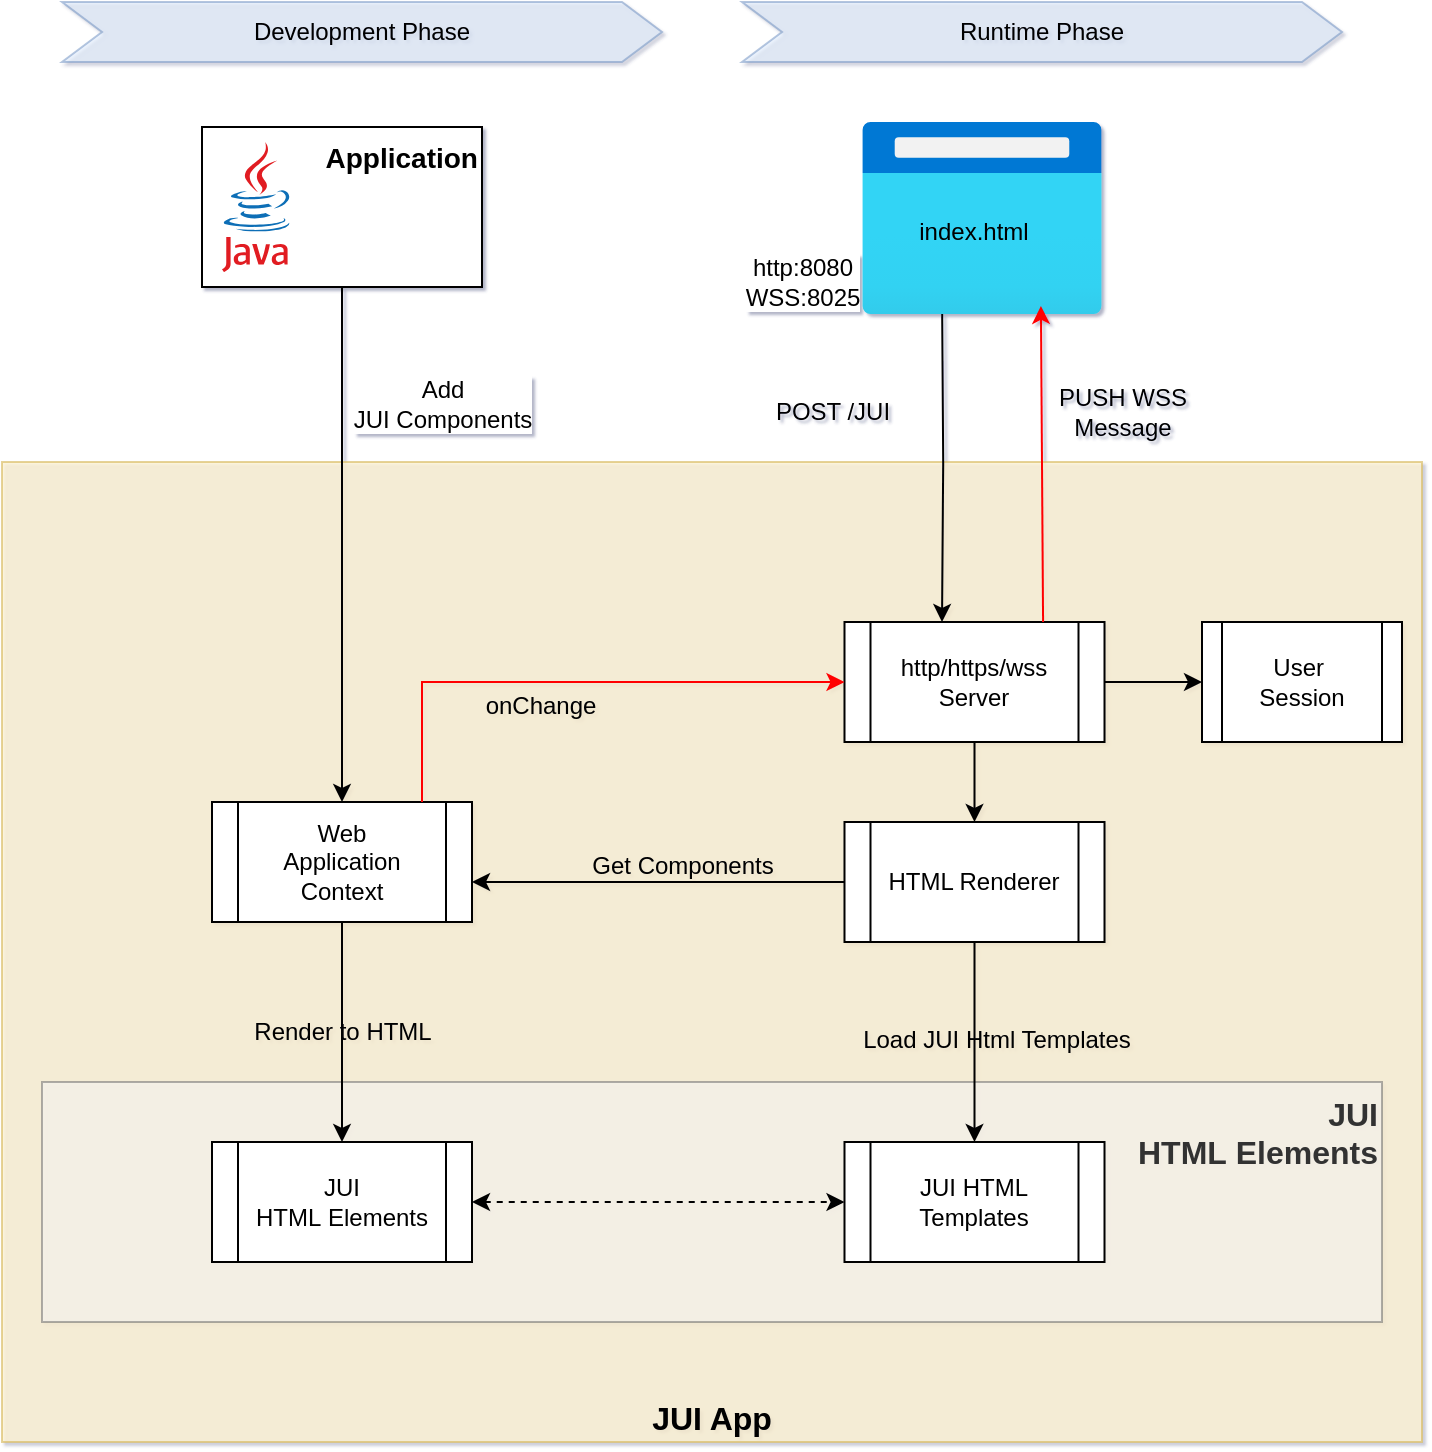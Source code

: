 <mxfile pages="3">
    <diagram name="Logical Architecture" id="ELFvGAvIf7rwPKXUoMDG">
        <mxGraphModel dx="859" dy="763" grid="1" gridSize="10" guides="1" tooltips="1" connect="1" arrows="1" fold="1" page="1" pageScale="1" pageWidth="850" pageHeight="1100" math="0" shadow="1" adaptiveColors="none">
            <root>
                <mxCell id="Ve5j5h8NUvqFBFAg0uaP-0"/>
                <mxCell id="Ve5j5h8NUvqFBFAg0uaP-1" parent="Ve5j5h8NUvqFBFAg0uaP-0"/>
                <mxCell id="Ve5j5h8NUvqFBFAg0uaP-2" value="JUI App" style="rounded=0;whiteSpace=wrap;html=1;fontSize=16;opacity=60;fillColor=#fff2cc;strokeColor=#d6b656;verticalAlign=bottom;fontStyle=1;" parent="Ve5j5h8NUvqFBFAg0uaP-1" vertex="1">
                    <mxGeometry x="10" y="280" width="710" height="490" as="geometry"/>
                </mxCell>
                <mxCell id="Ve5j5h8NUvqFBFAg0uaP-3" value="JUI &lt;br&gt;HTML&amp;nbsp;&lt;span style=&quot;background-color: transparent;&quot;&gt;Elements&lt;/span&gt;" style="rounded=0;whiteSpace=wrap;html=1;fontSize=16;fillColor=#f5f5f5;fontColor=#333333;strokeColor=#666666;opacity=50;align=right;verticalAlign=top;fontStyle=1;" parent="Ve5j5h8NUvqFBFAg0uaP-1" vertex="1">
                    <mxGeometry x="30" y="590" width="670" height="120" as="geometry"/>
                </mxCell>
                <mxCell id="Ve5j5h8NUvqFBFAg0uaP-4" value="Add &lt;br&gt;JUI Components" style="edgeStyle=orthogonalEdgeStyle;rounded=0;orthogonalLoop=1;jettySize=auto;html=1;entryX=0.5;entryY=0;entryDx=0;entryDy=0;fontSize=12;" parent="Ve5j5h8NUvqFBFAg0uaP-1" source="Ve5j5h8NUvqFBFAg0uaP-5" target="Ve5j5h8NUvqFBFAg0uaP-12" edge="1">
                    <mxGeometry x="-0.553" y="50" relative="1" as="geometry">
                        <mxPoint y="1" as="offset"/>
                    </mxGeometry>
                </mxCell>
                <mxCell id="Ve5j5h8NUvqFBFAg0uaP-5" value="Application" style="rounded=0;whiteSpace=wrap;html=1;align=right;verticalAlign=top;fontSize=14;fontStyle=1;" parent="Ve5j5h8NUvqFBFAg0uaP-1" vertex="1">
                    <mxGeometry x="110" y="112.5" width="140" height="80" as="geometry"/>
                </mxCell>
                <mxCell id="Ve5j5h8NUvqFBFAg0uaP-6" value="" style="dashed=0;outlineConnect=0;html=1;align=center;labelPosition=center;verticalLabelPosition=bottom;verticalAlign=top;shape=mxgraph.weblogos.java;rounded=0;" parent="Ve5j5h8NUvqFBFAg0uaP-1" vertex="1">
                    <mxGeometry x="120" y="120" width="34.4" height="65" as="geometry"/>
                </mxCell>
                <mxCell id="Ve5j5h8NUvqFBFAg0uaP-7" value="http:8080&lt;br&gt;WSS:8025" style="edgeStyle=orthogonalEdgeStyle;rounded=0;orthogonalLoop=1;jettySize=auto;html=1;entryX=0.5;entryY=0;entryDx=0;entryDy=0;fontSize=12;" parent="Ve5j5h8NUvqFBFAg0uaP-1" edge="1">
                    <mxGeometry x="-1" y="-71" relative="1" as="geometry">
                        <mxPoint x="1" y="-10" as="offset"/>
                        <mxPoint x="480.05" y="200" as="sourcePoint"/>
                        <mxPoint x="480" y="360" as="targetPoint"/>
                    </mxGeometry>
                </mxCell>
                <mxCell id="Ve5j5h8NUvqFBFAg0uaP-8" value="" style="aspect=fixed;html=1;points=[];align=center;image;fontSize=12;image=img/lib/azure2/general/Browser.svg;rounded=0;" parent="Ve5j5h8NUvqFBFAg0uaP-1" vertex="1">
                    <mxGeometry x="440" y="110" width="120" height="96" as="geometry"/>
                </mxCell>
                <mxCell id="Ve5j5h8NUvqFBFAg0uaP-9" value="&lt;span style=&quot;font-size: 12px;&quot;&gt;Get Components&lt;/span&gt;" style="edgeStyle=orthogonalEdgeStyle;rounded=0;orthogonalLoop=1;jettySize=auto;html=1;fontSize=16;labelBackgroundColor=none;exitX=0;exitY=0.5;exitDx=0;exitDy=0;" parent="Ve5j5h8NUvqFBFAg0uaP-1" source="2" target="Ve5j5h8NUvqFBFAg0uaP-12" edge="1">
                    <mxGeometry x="-0.128" y="-10" relative="1" as="geometry">
                        <mxPoint as="offset"/>
                        <Array as="points">
                            <mxPoint x="310" y="490"/>
                            <mxPoint x="310" y="490"/>
                        </Array>
                    </mxGeometry>
                </mxCell>
                <mxCell id="1" style="edgeStyle=none;html=1;rounded=0;" edge="1" parent="Ve5j5h8NUvqFBFAg0uaP-1" source="Ve5j5h8NUvqFBFAg0uaP-10" target="0">
                    <mxGeometry relative="1" as="geometry"/>
                </mxCell>
                <mxCell id="3" style="edgeStyle=none;html=1;entryX=0.5;entryY=0;entryDx=0;entryDy=0;rounded=0;" edge="1" parent="Ve5j5h8NUvqFBFAg0uaP-1" source="Ve5j5h8NUvqFBFAg0uaP-10" target="2">
                    <mxGeometry relative="1" as="geometry"/>
                </mxCell>
                <mxCell id="Ve5j5h8NUvqFBFAg0uaP-10" value="&lt;span style=&quot;font-size: 12px;&quot;&gt;http/https/wss&lt;/span&gt;&lt;div&gt;&lt;span style=&quot;font-size: 12px;&quot;&gt;Server&lt;/span&gt;&lt;/div&gt;" style="shape=process;whiteSpace=wrap;html=1;backgroundOutline=1;fontSize=8;rounded=0;" parent="Ve5j5h8NUvqFBFAg0uaP-1" vertex="1">
                    <mxGeometry x="431.25" y="360" width="130" height="60" as="geometry"/>
                </mxCell>
                <mxCell id="Ve5j5h8NUvqFBFAg0uaP-11" value="Render to HTML" style="edgeStyle=orthogonalEdgeStyle;rounded=0;orthogonalLoop=1;jettySize=auto;html=1;fontSize=12;labelBackgroundColor=none;" parent="Ve5j5h8NUvqFBFAg0uaP-1" source="Ve5j5h8NUvqFBFAg0uaP-12" target="Ve5j5h8NUvqFBFAg0uaP-18" edge="1">
                    <mxGeometry relative="1" as="geometry"/>
                </mxCell>
                <mxCell id="Ve5j5h8NUvqFBFAg0uaP-12" value="&lt;span style=&quot;font-size: 12px;&quot;&gt;Web&lt;br&gt;Application Context&lt;/span&gt;" style="shape=process;whiteSpace=wrap;html=1;backgroundOutline=1;fontSize=8;rounded=0;" parent="Ve5j5h8NUvqFBFAg0uaP-1" vertex="1">
                    <mxGeometry x="115" y="450" width="130" height="60" as="geometry"/>
                </mxCell>
                <mxCell id="Ve5j5h8NUvqFBFAg0uaP-13" value="Development Phase" style="shape=step;perimeter=stepPerimeter;whiteSpace=wrap;html=1;fixedSize=1;fontSize=12;opacity=50;fillColor=#dae8fc;strokeColor=#6c8ebf;rounded=0;" parent="Ve5j5h8NUvqFBFAg0uaP-1" vertex="1">
                    <mxGeometry x="40" y="50" width="300" height="30" as="geometry"/>
                </mxCell>
                <mxCell id="Ve5j5h8NUvqFBFAg0uaP-14" value="Runtime Phase" style="shape=step;perimeter=stepPerimeter;whiteSpace=wrap;html=1;fixedSize=1;fontSize=12;opacity=50;fillColor=#dae8fc;strokeColor=#6c8ebf;rounded=0;" parent="Ve5j5h8NUvqFBFAg0uaP-1" vertex="1">
                    <mxGeometry x="380" y="50" width="300" height="30" as="geometry"/>
                </mxCell>
                <mxCell id="Ve5j5h8NUvqFBFAg0uaP-15" value="&lt;span style=&quot;font-size: 12px;&quot;&gt;JUI HTML Templates&lt;/span&gt;" style="shape=process;whiteSpace=wrap;html=1;backgroundOutline=1;fontSize=8;rounded=0;" parent="Ve5j5h8NUvqFBFAg0uaP-1" vertex="1">
                    <mxGeometry x="431.25" y="620" width="130" height="60" as="geometry"/>
                </mxCell>
                <mxCell id="Ve5j5h8NUvqFBFAg0uaP-16" style="edgeStyle=orthogonalEdgeStyle;rounded=0;orthogonalLoop=1;jettySize=auto;html=1;fontSize=16;exitX=0.5;exitY=1;exitDx=0;exitDy=0;" parent="Ve5j5h8NUvqFBFAg0uaP-1" source="2" target="Ve5j5h8NUvqFBFAg0uaP-15" edge="1">
                    <mxGeometry relative="1" as="geometry"/>
                </mxCell>
                <mxCell id="Ve5j5h8NUvqFBFAg0uaP-17" value="Load JUI Html Templates" style="edgeLabel;html=1;align=center;verticalAlign=middle;resizable=0;points=[];fontSize=12;labelBackgroundColor=none;rounded=0;" parent="Ve5j5h8NUvqFBFAg0uaP-16" vertex="1" connectable="0">
                    <mxGeometry x="-0.189" y="-2" relative="1" as="geometry">
                        <mxPoint x="12" y="8" as="offset"/>
                    </mxGeometry>
                </mxCell>
                <mxCell id="4" style="edgeStyle=none;html=1;dashed=1;startArrow=classic;startFill=1;rounded=0;" edge="1" parent="Ve5j5h8NUvqFBFAg0uaP-1" source="Ve5j5h8NUvqFBFAg0uaP-18" target="Ve5j5h8NUvqFBFAg0uaP-15">
                    <mxGeometry relative="1" as="geometry"/>
                </mxCell>
                <mxCell id="Ve5j5h8NUvqFBFAg0uaP-18" value="&lt;span style=&quot;font-size: 12px;&quot;&gt;JUI HTML&lt;/span&gt;&lt;span style=&quot;font-size: 12px; background-color: transparent;&quot;&gt;&amp;nbsp;Elements&lt;/span&gt;" style="shape=process;whiteSpace=wrap;html=1;backgroundOutline=1;fontSize=8;rounded=0;" parent="Ve5j5h8NUvqFBFAg0uaP-1" vertex="1">
                    <mxGeometry x="115" y="620" width="130" height="60" as="geometry"/>
                </mxCell>
                <mxCell id="hgvLXVYqkprWL0aFUI9U-0" value="index.html" style="text;html=1;align=center;verticalAlign=middle;whiteSpace=wrap;rounded=0;" parent="Ve5j5h8NUvqFBFAg0uaP-1" vertex="1">
                    <mxGeometry x="466.25" y="150" width="60" height="30" as="geometry"/>
                </mxCell>
                <mxCell id="hgvLXVYqkprWL0aFUI9U-1" value="POST /JUI" style="text;html=1;align=center;verticalAlign=middle;whiteSpace=wrap;rounded=0;" parent="Ve5j5h8NUvqFBFAg0uaP-1" vertex="1">
                    <mxGeometry x="381" y="240" width="88.75" height="30" as="geometry"/>
                </mxCell>
                <mxCell id="hgvLXVYqkprWL0aFUI9U-2" style="edgeStyle=none;html=1;entryX=0.302;entryY=1;entryDx=0;entryDy=0;entryPerimeter=0;exitX=0.337;exitY=-0.033;exitDx=0;exitDy=0;exitPerimeter=0;strokeColor=light-dark(#ff0000, #ededed);rounded=0;" parent="Ve5j5h8NUvqFBFAg0uaP-1" edge="1">
                    <mxGeometry relative="1" as="geometry">
                        <mxPoint x="530.54" y="360" as="sourcePoint"/>
                        <mxPoint x="529.455" y="201.98" as="targetPoint"/>
                    </mxGeometry>
                </mxCell>
                <mxCell id="hgvLXVYqkprWL0aFUI9U-3" value="PUSH WSS&lt;div&gt;Message&lt;/div&gt;" style="text;html=1;align=center;verticalAlign=middle;whiteSpace=wrap;rounded=0;" parent="Ve5j5h8NUvqFBFAg0uaP-1" vertex="1">
                    <mxGeometry x="526.25" y="240" width="88.75" height="30" as="geometry"/>
                </mxCell>
                <mxCell id="hgvLXVYqkprWL0aFUI9U-4" value="&lt;font style=&quot;font-size: 12px;&quot;&gt;onChange&lt;/font&gt;" style="edgeStyle=orthogonalEdgeStyle;rounded=0;orthogonalLoop=1;jettySize=auto;html=1;fontSize=16;labelBackgroundColor=none;strokeColor=#FF0000;" parent="Ve5j5h8NUvqFBFAg0uaP-1" source="Ve5j5h8NUvqFBFAg0uaP-12" target="Ve5j5h8NUvqFBFAg0uaP-10" edge="1">
                    <mxGeometry x="-0.128" y="-10" relative="1" as="geometry">
                        <mxPoint as="offset"/>
                        <mxPoint x="441" y="390" as="sourcePoint"/>
                        <mxPoint x="255" y="390" as="targetPoint"/>
                        <Array as="points">
                            <mxPoint x="220" y="390"/>
                        </Array>
                    </mxGeometry>
                </mxCell>
                <mxCell id="0" value="&lt;font style=&quot;font-size: 12px;&quot;&gt;User&amp;nbsp;&lt;/font&gt;&lt;div&gt;&lt;font style=&quot;font-size: 12px;&quot;&gt;Session&lt;/font&gt;&lt;/div&gt;" style="shape=process;whiteSpace=wrap;html=1;backgroundOutline=1;fontSize=8;rounded=0;" vertex="1" parent="Ve5j5h8NUvqFBFAg0uaP-1">
                    <mxGeometry x="610" y="360" width="100" height="60" as="geometry"/>
                </mxCell>
                <mxCell id="2" value="&lt;span style=&quot;font-size: 12px;&quot;&gt;HTML Renderer&lt;/span&gt;" style="shape=process;whiteSpace=wrap;html=1;backgroundOutline=1;fontSize=8;rounded=0;" vertex="1" parent="Ve5j5h8NUvqFBFAg0uaP-1">
                    <mxGeometry x="431.25" y="460" width="130" height="60" as="geometry"/>
                </mxCell>
            </root>
        </mxGraphModel>
    </diagram>
    <diagram id="QuixbX6V2_-X42LUpX3O" name="Init Page">
        <mxGraphModel dx="1912" dy="701" grid="1" gridSize="10" guides="1" tooltips="1" connect="1" arrows="1" fold="1" page="1" pageScale="1" pageWidth="827" pageHeight="1169" background="none" math="0" shadow="1">
            <root>
                <mxCell id="0"/>
                <mxCell id="1" parent="0"/>
                <mxCell id="93R5Mkin_wM_YmY1Ze5i-1" value="JuiApp" style="shape=umlLifeline;perimeter=lifelinePerimeter;whiteSpace=wrap;html=1;container=1;dropTarget=0;collapsible=0;recursiveResize=0;outlineConnect=0;portConstraint=eastwest;newEdgeStyle={&quot;curved&quot;:0,&quot;rounded&quot;:0};" parent="1" vertex="1">
                    <mxGeometry x="40" y="40" width="100" height="880" as="geometry"/>
                </mxCell>
                <mxCell id="93R5Mkin_wM_YmY1Ze5i-7" value="" style="html=1;points=[[0,0,0,0,5],[0,1,0,0,-5],[1,0,0,0,5],[1,1,0,0,-5]];perimeter=orthogonalPerimeter;outlineConnect=0;targetShapes=umlLifeline;portConstraint=eastwest;newEdgeStyle={&quot;curved&quot;:0,&quot;rounded&quot;:0};" parent="93R5Mkin_wM_YmY1Ze5i-1" vertex="1">
                    <mxGeometry x="45" y="80" width="10" height="150" as="geometry"/>
                </mxCell>
                <mxCell id="93R5Mkin_wM_YmY1Ze5i-6" value="WebContext" style="shape=umlLifeline;perimeter=lifelinePerimeter;whiteSpace=wrap;html=1;container=1;dropTarget=0;collapsible=0;recursiveResize=0;outlineConnect=0;portConstraint=eastwest;newEdgeStyle={&quot;curved&quot;:0,&quot;rounded&quot;:0};" parent="1" vertex="1">
                    <mxGeometry x="180" y="40" width="100" height="880" as="geometry"/>
                </mxCell>
                <mxCell id="93R5Mkin_wM_YmY1Ze5i-8" value="" style="html=1;points=[[0,0,0,0,5],[0,1,0,0,-5],[1,0,0,0,5],[1,1,0,0,-5]];perimeter=orthogonalPerimeter;outlineConnect=0;targetShapes=umlLifeline;portConstraint=eastwest;newEdgeStyle={&quot;curved&quot;:0,&quot;rounded&quot;:0};" parent="93R5Mkin_wM_YmY1Ze5i-6" vertex="1">
                    <mxGeometry x="45" y="80" width="10" height="50" as="geometry"/>
                </mxCell>
                <mxCell id="93R5Mkin_wM_YmY1Ze5i-9" value="Add Web Elements" style="html=1;verticalAlign=bottom;endArrow=block;curved=0;rounded=0;entryX=0;entryY=0;entryDx=0;entryDy=5;" parent="1" source="93R5Mkin_wM_YmY1Ze5i-1" target="93R5Mkin_wM_YmY1Ze5i-8" edge="1">
                    <mxGeometry relative="1" as="geometry">
                        <mxPoint x="90" y="125" as="sourcePoint"/>
                    </mxGeometry>
                </mxCell>
                <mxCell id="93R5Mkin_wM_YmY1Ze5i-11" value="Jui Server&lt;div&gt;(http/wss)&lt;/div&gt;" style="shape=umlLifeline;perimeter=lifelinePerimeter;whiteSpace=wrap;html=1;container=1;dropTarget=0;collapsible=0;recursiveResize=0;outlineConnect=0;portConstraint=eastwest;newEdgeStyle={&quot;curved&quot;:0,&quot;rounded&quot;:0};" parent="1" vertex="1">
                    <mxGeometry x="460" y="40" width="100" height="880" as="geometry"/>
                </mxCell>
                <mxCell id="GlJjvFza5ykVX5mBQV9c-12" value="" style="html=1;points=[[0,0,0,0,5],[0,1,0,0,-5],[1,0,0,0,5],[1,1,0,0,-5]];perimeter=orthogonalPerimeter;outlineConnect=0;targetShapes=umlLifeline;portConstraint=eastwest;newEdgeStyle={&quot;curved&quot;:0,&quot;rounded&quot;:0};" parent="93R5Mkin_wM_YmY1Ze5i-11" vertex="1">
                    <mxGeometry x="-365" y="600" width="10" height="40" as="geometry"/>
                </mxCell>
                <mxCell id="GlJjvFza5ykVX5mBQV9c-13" value="render&amp;nbsp;&lt;div&gt;WebElements&lt;/div&gt;" style="html=1;align=left;spacingLeft=2;endArrow=block;rounded=0;edgeStyle=orthogonalEdgeStyle;curved=0;rounded=0;" parent="93R5Mkin_wM_YmY1Ze5i-11" target="GlJjvFza5ykVX5mBQV9c-12" edge="1">
                    <mxGeometry relative="1" as="geometry">
                        <mxPoint x="-360" y="580" as="sourcePoint"/>
                        <Array as="points">
                            <mxPoint x="-330" y="610"/>
                        </Array>
                    </mxGeometry>
                </mxCell>
                <mxCell id="GlJjvFza5ykVX5mBQV9c-16" value="" style="html=1;points=[[0,0,0,0,5],[0,1,0,0,-5],[1,0,0,0,5],[1,1,0,0,-5]];perimeter=orthogonalPerimeter;outlineConnect=0;targetShapes=umlLifeline;portConstraint=eastwest;newEdgeStyle={&quot;curved&quot;:0,&quot;rounded&quot;:0};" parent="93R5Mkin_wM_YmY1Ze5i-11" vertex="1">
                    <mxGeometry x="-235" y="590" width="10" height="80" as="geometry"/>
                </mxCell>
                <mxCell id="GlJjvFza5ykVX5mBQV9c-3" value="" style="html=1;points=[[0,0,0,0,5],[0,1,0,0,-5],[1,0,0,0,5],[1,1,0,0,-5]];perimeter=orthogonalPerimeter;outlineConnect=0;targetShapes=umlLifeline;portConstraint=eastwest;newEdgeStyle={&quot;curved&quot;:0,&quot;rounded&quot;:0};" parent="93R5Mkin_wM_YmY1Ze5i-11" vertex="1">
                    <mxGeometry x="45" y="430" width="10" height="310" as="geometry"/>
                </mxCell>
                <mxCell id="GlJjvFza5ykVX5mBQV9c-6" value="" style="html=1;points=[[0,0,0,0,5],[0,1,0,0,-5],[1,0,0,0,5],[1,1,0,0,-5]];perimeter=orthogonalPerimeter;outlineConnect=0;targetShapes=umlLifeline;portConstraint=eastwest;newEdgeStyle={&quot;curved&quot;:0,&quot;rounded&quot;:0};" parent="93R5Mkin_wM_YmY1Ze5i-11" vertex="1">
                    <mxGeometry x="225" y="420" width="10" height="410" as="geometry"/>
                </mxCell>
                <mxCell id="GlJjvFza5ykVX5mBQV9c-4" value="load index.html" style="html=1;verticalAlign=bottom;endArrow=block;curved=0;rounded=0;" parent="93R5Mkin_wM_YmY1Ze5i-11" edge="1">
                    <mxGeometry width="80" relative="1" as="geometry">
                        <mxPoint x="229.5" y="440" as="sourcePoint"/>
                        <mxPoint x="49.5" y="440" as="targetPoint"/>
                        <Array as="points">
                            <mxPoint x="140" y="440"/>
                        </Array>
                    </mxGeometry>
                </mxCell>
                <mxCell id="GlJjvFza5ykVX5mBQV9c-5" value="index.html/js/css" style="html=1;verticalAlign=bottom;endArrow=open;dashed=1;endSize=8;curved=0;rounded=0;" parent="93R5Mkin_wM_YmY1Ze5i-11" edge="1">
                    <mxGeometry relative="1" as="geometry">
                        <mxPoint x="49.5" y="480" as="sourcePoint"/>
                        <mxPoint x="229.5" y="480" as="targetPoint"/>
                        <Array as="points">
                            <mxPoint x="140" y="480"/>
                        </Array>
                    </mxGeometry>
                </mxCell>
                <mxCell id="GlJjvFza5ykVX5mBQV9c-7" value="HTTP POST init events" style="html=1;verticalAlign=bottom;endArrow=block;curved=0;rounded=0;" parent="93R5Mkin_wM_YmY1Ze5i-11" source="GlJjvFza5ykVX5mBQV9c-6" edge="1">
                    <mxGeometry width="80" relative="1" as="geometry">
                        <mxPoint x="240" y="450" as="sourcePoint"/>
                        <mxPoint x="49.5" y="530" as="targetPoint"/>
                        <Array as="points">
                            <mxPoint x="150" y="530"/>
                        </Array>
                    </mxGeometry>
                </mxCell>
                <mxCell id="GlJjvFza5ykVX5mBQV9c-10" value="" style="html=1;points=[[0,0,0,0,5],[0,1,0,0,-5],[1,0,0,0,5],[1,1,0,0,-5]];perimeter=orthogonalPerimeter;outlineConnect=0;targetShapes=umlLifeline;portConstraint=eastwest;newEdgeStyle={&quot;curved&quot;:0,&quot;rounded&quot;:0};" parent="93R5Mkin_wM_YmY1Ze5i-11" vertex="1">
                    <mxGeometry x="-375" y="520" width="10" height="190" as="geometry"/>
                </mxCell>
                <mxCell id="GlJjvFza5ykVX5mBQV9c-11" value="Rendering JUI Page" style="html=1;verticalAlign=bottom;endArrow=block;curved=0;rounded=0;" parent="93R5Mkin_wM_YmY1Ze5i-11" edge="1">
                    <mxGeometry width="80" relative="1" as="geometry">
                        <mxPoint x="49.5" y="560" as="sourcePoint"/>
                        <mxPoint x="-370.5" y="560" as="targetPoint"/>
                        <Array as="points">
                            <mxPoint x="-150" y="560"/>
                        </Array>
                    </mxGeometry>
                </mxCell>
                <mxCell id="GlJjvFza5ykVX5mBQV9c-14" value="get Element" style="html=1;verticalAlign=bottom;endArrow=block;curved=0;rounded=0;" parent="93R5Mkin_wM_YmY1Ze5i-11" edge="1">
                    <mxGeometry width="80" relative="1" as="geometry">
                        <mxPoint x="-360" y="630" as="sourcePoint"/>
                        <mxPoint x="-230.5" y="630" as="targetPoint"/>
                    </mxGeometry>
                </mxCell>
                <mxCell id="93R5Mkin_wM_YmY1Ze5i-14" value="start (http/wss)" style="html=1;verticalAlign=bottom;endArrow=block;curved=0;rounded=0;" parent="1" target="93R5Mkin_wM_YmY1Ze5i-12" edge="1">
                    <mxGeometry width="80" relative="1" as="geometry">
                        <mxPoint x="90" y="230" as="sourcePoint"/>
                        <mxPoint x="170" y="230" as="targetPoint"/>
                    </mxGeometry>
                </mxCell>
                <mxCell id="93R5Mkin_wM_YmY1Ze5i-19" value="JuiNotifier" style="shape=umlLifeline;perimeter=lifelinePerimeter;whiteSpace=wrap;html=1;container=1;dropTarget=0;collapsible=0;recursiveResize=0;outlineConnect=0;portConstraint=eastwest;newEdgeStyle={&quot;curved&quot;:0,&quot;rounded&quot;:0};" parent="1" vertex="1">
                    <mxGeometry x="320" y="40" width="100" height="880" as="geometry"/>
                </mxCell>
                <mxCell id="93R5Mkin_wM_YmY1Ze5i-24" value="" style="html=1;points=[[0,0,0,0,5],[0,1,0,0,-5],[1,0,0,0,5],[1,1,0,0,-5]];perimeter=orthogonalPerimeter;outlineConnect=0;targetShapes=umlLifeline;portConstraint=eastwest;newEdgeStyle={&quot;curved&quot;:0,&quot;rounded&quot;:0};" parent="93R5Mkin_wM_YmY1Ze5i-19" vertex="1">
                    <mxGeometry x="45" y="210" width="10" height="80" as="geometry"/>
                </mxCell>
                <mxCell id="93R5Mkin_wM_YmY1Ze5i-25" value="set clientSocket channel" style="html=1;verticalAlign=bottom;endArrow=block;curved=0;rounded=0;" parent="1" source="93R5Mkin_wM_YmY1Ze5i-12" edge="1">
                    <mxGeometry width="80" relative="1" as="geometry">
                        <mxPoint x="529.5" y="300" as="sourcePoint"/>
                        <mxPoint x="369.5" y="300" as="targetPoint"/>
                    </mxGeometry>
                </mxCell>
                <mxCell id="93R5Mkin_wM_YmY1Ze5i-27" value="Create" style="shape=umlFrame;whiteSpace=wrap;html=1;pointerEvents=0;fillColor=#f5f5f5;fontColor=#333333;strokeColor=#666666;width=80;height=40;" parent="1" vertex="1">
                    <mxGeometry x="-20" y="90" width="740" height="280" as="geometry"/>
                </mxCell>
                <mxCell id="93R5Mkin_wM_YmY1Ze5i-12" value="" style="html=1;points=[[0,0,0,0,5],[0,1,0,0,-5],[1,0,0,0,5],[1,1,0,0,-5]];perimeter=orthogonalPerimeter;outlineConnect=0;targetShapes=umlLifeline;portConstraint=eastwest;newEdgeStyle={&quot;curved&quot;:0,&quot;rounded&quot;:0};" parent="1" vertex="1">
                    <mxGeometry x="505" y="220" width="10" height="130" as="geometry"/>
                </mxCell>
                <mxCell id="GlJjvFza5ykVX5mBQV9c-1" value="" style="shape=umlLifeline;perimeter=lifelinePerimeter;whiteSpace=wrap;html=1;container=1;dropTarget=0;collapsible=0;recursiveResize=0;outlineConnect=0;portConstraint=eastwest;newEdgeStyle={&quot;curved&quot;:0,&quot;rounded&quot;:0};participant=umlActor;" parent="1" vertex="1">
                    <mxGeometry x="680" y="40" width="20" height="880" as="geometry"/>
                </mxCell>
                <mxCell id="GlJjvFza5ykVX5mBQV9c-8" value="" style="html=1;points=[[0,0,0,0,5],[0,1,0,0,-5],[1,0,0,0,5],[1,1,0,0,-5]];perimeter=orthogonalPerimeter;outlineConnect=0;targetShapes=umlLifeline;portConstraint=eastwest;newEdgeStyle={&quot;curved&quot;:0,&quot;rounded&quot;:0};" parent="1" vertex="1">
                    <mxGeometry x="515" y="270" width="10" height="40" as="geometry"/>
                </mxCell>
                <mxCell id="GlJjvFza5ykVX5mBQV9c-9" value="register&amp;nbsp;&lt;div&gt;http/wss Handlers&lt;/div&gt;" style="html=1;align=left;spacingLeft=2;endArrow=block;rounded=0;edgeStyle=orthogonalEdgeStyle;curved=0;rounded=0;" parent="1" target="GlJjvFza5ykVX5mBQV9c-8" edge="1">
                    <mxGeometry relative="1" as="geometry">
                        <mxPoint x="520" y="250" as="sourcePoint"/>
                        <Array as="points">
                            <mxPoint x="550" y="280"/>
                        </Array>
                    </mxGeometry>
                </mxCell>
                <mxCell id="GlJjvFza5ykVX5mBQV9c-17" value="Initialize" style="shape=umlFrame;whiteSpace=wrap;html=1;pointerEvents=0;fillColor=#f5f5f5;fontColor=#333333;strokeColor=#666666;width=80;height=40;" parent="1" vertex="1">
                    <mxGeometry x="-20" y="400" width="740" height="490" as="geometry"/>
                </mxCell>
                <mxCell id="GlJjvFza5ykVX5mBQV9c-18" value="HTML/JS Elements" style="html=1;verticalAlign=bottom;endArrow=open;dashed=1;endSize=8;curved=0;rounded=0;" parent="1" target="GlJjvFza5ykVX5mBQV9c-3" edge="1">
                    <mxGeometry relative="1" as="geometry">
                        <mxPoint x="90" y="740" as="sourcePoint"/>
                        <mxPoint x="270" y="740" as="targetPoint"/>
                        <Array as="points">
                            <mxPoint x="180.5" y="740"/>
                        </Array>
                    </mxGeometry>
                </mxCell>
                <mxCell id="GlJjvFza5ykVX5mBQV9c-19" value="HTTP Entity Result" style="html=1;verticalAlign=bottom;endArrow=open;dashed=1;endSize=8;curved=0;rounded=0;" parent="1" edge="1">
                    <mxGeometry relative="1" as="geometry">
                        <mxPoint x="505" y="770" as="sourcePoint"/>
                        <mxPoint x="690" y="770" as="targetPoint"/>
                        <Array as="points">
                            <mxPoint x="595.5" y="770"/>
                        </Array>
                    </mxGeometry>
                </mxCell>
                <mxCell id="GlJjvFza5ykVX5mBQV9c-20" value="" style="html=1;points=[[0,0,0,0,5],[0,1,0,0,-5],[1,0,0,0,5],[1,1,0,0,-5]];perimeter=orthogonalPerimeter;outlineConnect=0;targetShapes=umlLifeline;portConstraint=eastwest;newEdgeStyle={&quot;curved&quot;:0,&quot;rounded&quot;:0};" parent="1" vertex="1">
                    <mxGeometry x="695" y="800" width="10" height="40" as="geometry"/>
                </mxCell>
                <mxCell id="GlJjvFza5ykVX5mBQV9c-21" value="set Inner HTML&lt;div&gt;Load JS scripts&lt;/div&gt;" style="html=1;align=left;spacingLeft=2;endArrow=block;rounded=0;edgeStyle=orthogonalEdgeStyle;curved=0;rounded=0;" parent="1" target="GlJjvFza5ykVX5mBQV9c-20" edge="1">
                    <mxGeometry relative="1" as="geometry">
                        <mxPoint x="700" y="780" as="sourcePoint"/>
                        <Array as="points">
                            <mxPoint x="730" y="810"/>
                        </Array>
                    </mxGeometry>
                </mxCell>
            </root>
        </mxGraphModel>
    </diagram>
    <diagram name="Copy of Init Page" id="ByVilpfLMIVxFORx9sDX">
        <mxGraphModel dx="1912" dy="701" grid="1" gridSize="10" guides="1" tooltips="1" connect="1" arrows="1" fold="1" page="1" pageScale="1" pageWidth="827" pageHeight="1169" background="none" math="0" shadow="1">
            <root>
                <mxCell id="JphDV1vB7rNqB_1T-w4x-0"/>
                <mxCell id="JphDV1vB7rNqB_1T-w4x-1" parent="JphDV1vB7rNqB_1T-w4x-0"/>
                <mxCell id="JphDV1vB7rNqB_1T-w4x-2" value="JuiApp" style="shape=umlLifeline;perimeter=lifelinePerimeter;whiteSpace=wrap;html=1;container=1;dropTarget=0;collapsible=0;recursiveResize=0;outlineConnect=0;portConstraint=eastwest;newEdgeStyle={&quot;curved&quot;:0,&quot;rounded&quot;:0};" vertex="1" parent="JphDV1vB7rNqB_1T-w4x-1">
                    <mxGeometry x="40" y="40" width="100" height="880" as="geometry"/>
                </mxCell>
                <mxCell id="JphDV1vB7rNqB_1T-w4x-3" value="" style="html=1;points=[[0,0,0,0,5],[0,1,0,0,-5],[1,0,0,0,5],[1,1,0,0,-5]];perimeter=orthogonalPerimeter;outlineConnect=0;targetShapes=umlLifeline;portConstraint=eastwest;newEdgeStyle={&quot;curved&quot;:0,&quot;rounded&quot;:0};" vertex="1" parent="JphDV1vB7rNqB_1T-w4x-2">
                    <mxGeometry x="45" y="80" width="10" height="150" as="geometry"/>
                </mxCell>
                <mxCell id="JphDV1vB7rNqB_1T-w4x-4" value="WebContext" style="shape=umlLifeline;perimeter=lifelinePerimeter;whiteSpace=wrap;html=1;container=1;dropTarget=0;collapsible=0;recursiveResize=0;outlineConnect=0;portConstraint=eastwest;newEdgeStyle={&quot;curved&quot;:0,&quot;rounded&quot;:0};" vertex="1" parent="JphDV1vB7rNqB_1T-w4x-1">
                    <mxGeometry x="180" y="40" width="100" height="880" as="geometry"/>
                </mxCell>
                <mxCell id="JphDV1vB7rNqB_1T-w4x-5" value="" style="html=1;points=[[0,0,0,0,5],[0,1,0,0,-5],[1,0,0,0,5],[1,1,0,0,-5]];perimeter=orthogonalPerimeter;outlineConnect=0;targetShapes=umlLifeline;portConstraint=eastwest;newEdgeStyle={&quot;curved&quot;:0,&quot;rounded&quot;:0};" vertex="1" parent="JphDV1vB7rNqB_1T-w4x-4">
                    <mxGeometry x="45" y="80" width="10" height="50" as="geometry"/>
                </mxCell>
                <mxCell id="JphDV1vB7rNqB_1T-w4x-6" value="Add Web Elements" style="html=1;verticalAlign=bottom;endArrow=block;curved=0;rounded=0;entryX=0;entryY=0;entryDx=0;entryDy=5;" edge="1" parent="JphDV1vB7rNqB_1T-w4x-1" source="JphDV1vB7rNqB_1T-w4x-2" target="JphDV1vB7rNqB_1T-w4x-5">
                    <mxGeometry relative="1" as="geometry">
                        <mxPoint x="90" y="125" as="sourcePoint"/>
                    </mxGeometry>
                </mxCell>
                <mxCell id="JphDV1vB7rNqB_1T-w4x-7" value="Jui Server&lt;div&gt;(http/wss)&lt;/div&gt;" style="shape=umlLifeline;perimeter=lifelinePerimeter;whiteSpace=wrap;html=1;container=1;dropTarget=0;collapsible=0;recursiveResize=0;outlineConnect=0;portConstraint=eastwest;newEdgeStyle={&quot;curved&quot;:0,&quot;rounded&quot;:0};" vertex="1" parent="JphDV1vB7rNqB_1T-w4x-1">
                    <mxGeometry x="460" y="40" width="100" height="880" as="geometry"/>
                </mxCell>
                <mxCell id="JphDV1vB7rNqB_1T-w4x-8" value="" style="html=1;points=[[0,0,0,0,5],[0,1,0,0,-5],[1,0,0,0,5],[1,1,0,0,-5]];perimeter=orthogonalPerimeter;outlineConnect=0;targetShapes=umlLifeline;portConstraint=eastwest;newEdgeStyle={&quot;curved&quot;:0,&quot;rounded&quot;:0};" vertex="1" parent="JphDV1vB7rNqB_1T-w4x-7">
                    <mxGeometry x="-365" y="600" width="10" height="40" as="geometry"/>
                </mxCell>
                <mxCell id="JphDV1vB7rNqB_1T-w4x-9" value="render&amp;nbsp;&lt;div&gt;WebElements&lt;/div&gt;" style="html=1;align=left;spacingLeft=2;endArrow=block;rounded=0;edgeStyle=orthogonalEdgeStyle;curved=0;rounded=0;" edge="1" parent="JphDV1vB7rNqB_1T-w4x-7" target="JphDV1vB7rNqB_1T-w4x-8">
                    <mxGeometry relative="1" as="geometry">
                        <mxPoint x="-360" y="580" as="sourcePoint"/>
                        <Array as="points">
                            <mxPoint x="-330" y="610"/>
                        </Array>
                    </mxGeometry>
                </mxCell>
                <mxCell id="JphDV1vB7rNqB_1T-w4x-10" value="" style="html=1;points=[[0,0,0,0,5],[0,1,0,0,-5],[1,0,0,0,5],[1,1,0,0,-5]];perimeter=orthogonalPerimeter;outlineConnect=0;targetShapes=umlLifeline;portConstraint=eastwest;newEdgeStyle={&quot;curved&quot;:0,&quot;rounded&quot;:0};" vertex="1" parent="JphDV1vB7rNqB_1T-w4x-7">
                    <mxGeometry x="-235" y="590" width="10" height="80" as="geometry"/>
                </mxCell>
                <mxCell id="JphDV1vB7rNqB_1T-w4x-11" value="" style="html=1;points=[[0,0,0,0,5],[0,1,0,0,-5],[1,0,0,0,5],[1,1,0,0,-5]];perimeter=orthogonalPerimeter;outlineConnect=0;targetShapes=umlLifeline;portConstraint=eastwest;newEdgeStyle={&quot;curved&quot;:0,&quot;rounded&quot;:0};" vertex="1" parent="JphDV1vB7rNqB_1T-w4x-7">
                    <mxGeometry x="45" y="430" width="10" height="310" as="geometry"/>
                </mxCell>
                <mxCell id="JphDV1vB7rNqB_1T-w4x-12" value="" style="html=1;points=[[0,0,0,0,5],[0,1,0,0,-5],[1,0,0,0,5],[1,1,0,0,-5]];perimeter=orthogonalPerimeter;outlineConnect=0;targetShapes=umlLifeline;portConstraint=eastwest;newEdgeStyle={&quot;curved&quot;:0,&quot;rounded&quot;:0};" vertex="1" parent="JphDV1vB7rNqB_1T-w4x-7">
                    <mxGeometry x="225" y="420" width="10" height="410" as="geometry"/>
                </mxCell>
                <mxCell id="JphDV1vB7rNqB_1T-w4x-13" value="load index.html" style="html=1;verticalAlign=bottom;endArrow=block;curved=0;rounded=0;" edge="1" parent="JphDV1vB7rNqB_1T-w4x-7">
                    <mxGeometry width="80" relative="1" as="geometry">
                        <mxPoint x="229.5" y="440" as="sourcePoint"/>
                        <mxPoint x="49.5" y="440" as="targetPoint"/>
                        <Array as="points">
                            <mxPoint x="140" y="440"/>
                        </Array>
                    </mxGeometry>
                </mxCell>
                <mxCell id="JphDV1vB7rNqB_1T-w4x-14" value="index.html/js/css" style="html=1;verticalAlign=bottom;endArrow=open;dashed=1;endSize=8;curved=0;rounded=0;" edge="1" parent="JphDV1vB7rNqB_1T-w4x-7">
                    <mxGeometry relative="1" as="geometry">
                        <mxPoint x="49.5" y="480" as="sourcePoint"/>
                        <mxPoint x="229.5" y="480" as="targetPoint"/>
                        <Array as="points">
                            <mxPoint x="140" y="480"/>
                        </Array>
                    </mxGeometry>
                </mxCell>
                <mxCell id="JphDV1vB7rNqB_1T-w4x-15" value="HTTP POST init events" style="html=1;verticalAlign=bottom;endArrow=block;curved=0;rounded=0;" edge="1" parent="JphDV1vB7rNqB_1T-w4x-7" source="JphDV1vB7rNqB_1T-w4x-12">
                    <mxGeometry width="80" relative="1" as="geometry">
                        <mxPoint x="240" y="450" as="sourcePoint"/>
                        <mxPoint x="49.5" y="530" as="targetPoint"/>
                        <Array as="points">
                            <mxPoint x="150" y="530"/>
                        </Array>
                    </mxGeometry>
                </mxCell>
                <mxCell id="JphDV1vB7rNqB_1T-w4x-16" value="" style="html=1;points=[[0,0,0,0,5],[0,1,0,0,-5],[1,0,0,0,5],[1,1,0,0,-5]];perimeter=orthogonalPerimeter;outlineConnect=0;targetShapes=umlLifeline;portConstraint=eastwest;newEdgeStyle={&quot;curved&quot;:0,&quot;rounded&quot;:0};" vertex="1" parent="JphDV1vB7rNqB_1T-w4x-7">
                    <mxGeometry x="-375" y="520" width="10" height="190" as="geometry"/>
                </mxCell>
                <mxCell id="JphDV1vB7rNqB_1T-w4x-17" value="Rendering JUI Page" style="html=1;verticalAlign=bottom;endArrow=block;curved=0;rounded=0;" edge="1" parent="JphDV1vB7rNqB_1T-w4x-7">
                    <mxGeometry width="80" relative="1" as="geometry">
                        <mxPoint x="49.5" y="560" as="sourcePoint"/>
                        <mxPoint x="-370.5" y="560" as="targetPoint"/>
                        <Array as="points">
                            <mxPoint x="-150" y="560"/>
                        </Array>
                    </mxGeometry>
                </mxCell>
                <mxCell id="JphDV1vB7rNqB_1T-w4x-18" value="get Element" style="html=1;verticalAlign=bottom;endArrow=block;curved=0;rounded=0;" edge="1" parent="JphDV1vB7rNqB_1T-w4x-7">
                    <mxGeometry width="80" relative="1" as="geometry">
                        <mxPoint x="-360" y="630" as="sourcePoint"/>
                        <mxPoint x="-230.5" y="630" as="targetPoint"/>
                    </mxGeometry>
                </mxCell>
                <mxCell id="JphDV1vB7rNqB_1T-w4x-19" value="start (http/wss)" style="html=1;verticalAlign=bottom;endArrow=block;curved=0;rounded=0;" edge="1" parent="JphDV1vB7rNqB_1T-w4x-1" target="JphDV1vB7rNqB_1T-w4x-24">
                    <mxGeometry width="80" relative="1" as="geometry">
                        <mxPoint x="90" y="230" as="sourcePoint"/>
                        <mxPoint x="170" y="230" as="targetPoint"/>
                    </mxGeometry>
                </mxCell>
                <mxCell id="JphDV1vB7rNqB_1T-w4x-20" value="JuiNotifier" style="shape=umlLifeline;perimeter=lifelinePerimeter;whiteSpace=wrap;html=1;container=1;dropTarget=0;collapsible=0;recursiveResize=0;outlineConnect=0;portConstraint=eastwest;newEdgeStyle={&quot;curved&quot;:0,&quot;rounded&quot;:0};" vertex="1" parent="JphDV1vB7rNqB_1T-w4x-1">
                    <mxGeometry x="320" y="40" width="100" height="880" as="geometry"/>
                </mxCell>
                <mxCell id="JphDV1vB7rNqB_1T-w4x-21" value="" style="html=1;points=[[0,0,0,0,5],[0,1,0,0,-5],[1,0,0,0,5],[1,1,0,0,-5]];perimeter=orthogonalPerimeter;outlineConnect=0;targetShapes=umlLifeline;portConstraint=eastwest;newEdgeStyle={&quot;curved&quot;:0,&quot;rounded&quot;:0};" vertex="1" parent="JphDV1vB7rNqB_1T-w4x-20">
                    <mxGeometry x="45" y="210" width="10" height="80" as="geometry"/>
                </mxCell>
                <mxCell id="JphDV1vB7rNqB_1T-w4x-22" value="set clientSocket channel" style="html=1;verticalAlign=bottom;endArrow=block;curved=0;rounded=0;" edge="1" parent="JphDV1vB7rNqB_1T-w4x-1" source="JphDV1vB7rNqB_1T-w4x-24">
                    <mxGeometry width="80" relative="1" as="geometry">
                        <mxPoint x="529.5" y="300" as="sourcePoint"/>
                        <mxPoint x="369.5" y="300" as="targetPoint"/>
                    </mxGeometry>
                </mxCell>
                <mxCell id="JphDV1vB7rNqB_1T-w4x-23" value="Create" style="shape=umlFrame;whiteSpace=wrap;html=1;pointerEvents=0;fillColor=#f5f5f5;fontColor=#333333;strokeColor=#666666;width=80;height=40;" vertex="1" parent="JphDV1vB7rNqB_1T-w4x-1">
                    <mxGeometry x="-20" y="90" width="740" height="280" as="geometry"/>
                </mxCell>
                <mxCell id="JphDV1vB7rNqB_1T-w4x-24" value="" style="html=1;points=[[0,0,0,0,5],[0,1,0,0,-5],[1,0,0,0,5],[1,1,0,0,-5]];perimeter=orthogonalPerimeter;outlineConnect=0;targetShapes=umlLifeline;portConstraint=eastwest;newEdgeStyle={&quot;curved&quot;:0,&quot;rounded&quot;:0};" vertex="1" parent="JphDV1vB7rNqB_1T-w4x-1">
                    <mxGeometry x="505" y="220" width="10" height="130" as="geometry"/>
                </mxCell>
                <mxCell id="JphDV1vB7rNqB_1T-w4x-25" value="" style="shape=umlLifeline;perimeter=lifelinePerimeter;whiteSpace=wrap;html=1;container=1;dropTarget=0;collapsible=0;recursiveResize=0;outlineConnect=0;portConstraint=eastwest;newEdgeStyle={&quot;curved&quot;:0,&quot;rounded&quot;:0};participant=umlActor;" vertex="1" parent="JphDV1vB7rNqB_1T-w4x-1">
                    <mxGeometry x="680" y="40" width="20" height="880" as="geometry"/>
                </mxCell>
                <mxCell id="JphDV1vB7rNqB_1T-w4x-26" value="" style="html=1;points=[[0,0,0,0,5],[0,1,0,0,-5],[1,0,0,0,5],[1,1,0,0,-5]];perimeter=orthogonalPerimeter;outlineConnect=0;targetShapes=umlLifeline;portConstraint=eastwest;newEdgeStyle={&quot;curved&quot;:0,&quot;rounded&quot;:0};" vertex="1" parent="JphDV1vB7rNqB_1T-w4x-1">
                    <mxGeometry x="515" y="270" width="10" height="40" as="geometry"/>
                </mxCell>
                <mxCell id="JphDV1vB7rNqB_1T-w4x-27" value="register&amp;nbsp;&lt;div&gt;http/wss Handlers&lt;/div&gt;" style="html=1;align=left;spacingLeft=2;endArrow=block;rounded=0;edgeStyle=orthogonalEdgeStyle;curved=0;rounded=0;" edge="1" parent="JphDV1vB7rNqB_1T-w4x-1" target="JphDV1vB7rNqB_1T-w4x-26">
                    <mxGeometry relative="1" as="geometry">
                        <mxPoint x="520" y="250" as="sourcePoint"/>
                        <Array as="points">
                            <mxPoint x="550" y="280"/>
                        </Array>
                    </mxGeometry>
                </mxCell>
                <mxCell id="JphDV1vB7rNqB_1T-w4x-28" value="Initialize" style="shape=umlFrame;whiteSpace=wrap;html=1;pointerEvents=0;fillColor=#f5f5f5;fontColor=#333333;strokeColor=#666666;width=80;height=40;" vertex="1" parent="JphDV1vB7rNqB_1T-w4x-1">
                    <mxGeometry x="-20" y="400" width="740" height="490" as="geometry"/>
                </mxCell>
                <mxCell id="JphDV1vB7rNqB_1T-w4x-29" value="HTML/JS Elements" style="html=1;verticalAlign=bottom;endArrow=open;dashed=1;endSize=8;curved=0;rounded=0;" edge="1" parent="JphDV1vB7rNqB_1T-w4x-1" target="JphDV1vB7rNqB_1T-w4x-11">
                    <mxGeometry relative="1" as="geometry">
                        <mxPoint x="90" y="740" as="sourcePoint"/>
                        <mxPoint x="270" y="740" as="targetPoint"/>
                        <Array as="points">
                            <mxPoint x="180.5" y="740"/>
                        </Array>
                    </mxGeometry>
                </mxCell>
                <mxCell id="JphDV1vB7rNqB_1T-w4x-30" value="HTTP Entity Result" style="html=1;verticalAlign=bottom;endArrow=open;dashed=1;endSize=8;curved=0;rounded=0;" edge="1" parent="JphDV1vB7rNqB_1T-w4x-1">
                    <mxGeometry relative="1" as="geometry">
                        <mxPoint x="505" y="770" as="sourcePoint"/>
                        <mxPoint x="690" y="770" as="targetPoint"/>
                        <Array as="points">
                            <mxPoint x="595.5" y="770"/>
                        </Array>
                    </mxGeometry>
                </mxCell>
                <mxCell id="JphDV1vB7rNqB_1T-w4x-31" value="" style="html=1;points=[[0,0,0,0,5],[0,1,0,0,-5],[1,0,0,0,5],[1,1,0,0,-5]];perimeter=orthogonalPerimeter;outlineConnect=0;targetShapes=umlLifeline;portConstraint=eastwest;newEdgeStyle={&quot;curved&quot;:0,&quot;rounded&quot;:0};" vertex="1" parent="JphDV1vB7rNqB_1T-w4x-1">
                    <mxGeometry x="695" y="800" width="10" height="40" as="geometry"/>
                </mxCell>
                <mxCell id="JphDV1vB7rNqB_1T-w4x-32" value="set Inner HTML&lt;div&gt;Load JS scripts&lt;/div&gt;" style="html=1;align=left;spacingLeft=2;endArrow=block;rounded=0;edgeStyle=orthogonalEdgeStyle;curved=0;rounded=0;" edge="1" parent="JphDV1vB7rNqB_1T-w4x-1" target="JphDV1vB7rNqB_1T-w4x-31">
                    <mxGeometry relative="1" as="geometry">
                        <mxPoint x="700" y="780" as="sourcePoint"/>
                        <Array as="points">
                            <mxPoint x="730" y="810"/>
                        </Array>
                    </mxGeometry>
                </mxCell>
            </root>
        </mxGraphModel>
    </diagram>
    <diagram name="FE-Events" id="IPea99y9PvAA-3UsWKji">
        <mxGraphModel dx="1912" dy="701" grid="1" gridSize="10" guides="1" tooltips="1" connect="1" arrows="1" fold="1" page="1" pageScale="1" pageWidth="827" pageHeight="1169" background="none" math="0" shadow="1">
            <root>
                <mxCell id="HvZIK-5eMZIffxBoM8-a-0"/>
                <mxCell id="HvZIK-5eMZIffxBoM8-a-1" parent="HvZIK-5eMZIffxBoM8-a-0"/>
                <mxCell id="HvZIK-5eMZIffxBoM8-a-2" value="JuiApp" style="shape=umlLifeline;perimeter=lifelinePerimeter;whiteSpace=wrap;html=1;container=1;dropTarget=0;collapsible=0;recursiveResize=0;outlineConnect=0;portConstraint=eastwest;newEdgeStyle={&quot;curved&quot;:0,&quot;rounded&quot;:0};" parent="HvZIK-5eMZIffxBoM8-a-1" vertex="1">
                    <mxGeometry x="40" y="310" width="100" height="880" as="geometry"/>
                </mxCell>
                <mxCell id="Rxwekk5NnOD_tkEjn6We-5" value="" style="html=1;points=[[0,0,0,0,5],[0,1,0,0,-5],[1,0,0,0,5],[1,1,0,0,-5]];perimeter=orthogonalPerimeter;outlineConnect=0;targetShapes=umlLifeline;portConstraint=eastwest;newEdgeStyle={&quot;curved&quot;:0,&quot;rounded&quot;:0};" parent="HvZIK-5eMZIffxBoM8-a-2" vertex="1">
                    <mxGeometry x="45" y="670" width="10" height="80" as="geometry"/>
                </mxCell>
                <mxCell id="Rxwekk5NnOD_tkEjn6We-9" value="" style="html=1;points=[[0,0,0,0,5],[0,1,0,0,-5],[1,0,0,0,5],[1,1,0,0,-5]];perimeter=orthogonalPerimeter;outlineConnect=0;targetShapes=umlLifeline;portConstraint=eastwest;newEdgeStyle={&quot;curved&quot;:0,&quot;rounded&quot;:0};" parent="HvZIK-5eMZIffxBoM8-a-2" vertex="1">
                    <mxGeometry x="55" y="700" width="10" height="40" as="geometry"/>
                </mxCell>
                <mxCell id="Rxwekk5NnOD_tkEjn6We-10" value="Operations over&amp;nbsp;&lt;div&gt;Web Element&lt;/div&gt;" style="html=1;align=left;spacingLeft=2;endArrow=block;rounded=0;edgeStyle=orthogonalEdgeStyle;curved=0;rounded=0;" parent="HvZIK-5eMZIffxBoM8-a-2" target="Rxwekk5NnOD_tkEjn6We-9" edge="1">
                    <mxGeometry x="0.012" relative="1" as="geometry">
                        <mxPoint x="60" y="680" as="sourcePoint"/>
                        <Array as="points">
                            <mxPoint x="90" y="710"/>
                        </Array>
                        <mxPoint as="offset"/>
                    </mxGeometry>
                </mxCell>
                <mxCell id="HvZIK-5eMZIffxBoM8-a-4" value="WebContext" style="shape=umlLifeline;perimeter=lifelinePerimeter;whiteSpace=wrap;html=1;container=1;dropTarget=0;collapsible=0;recursiveResize=0;outlineConnect=0;portConstraint=eastwest;newEdgeStyle={&quot;curved&quot;:0,&quot;rounded&quot;:0};" parent="HvZIK-5eMZIffxBoM8-a-1" vertex="1">
                    <mxGeometry x="180" y="310" width="100" height="880" as="geometry"/>
                </mxCell>
                <mxCell id="HvZIK-5eMZIffxBoM8-a-7" value="Jui Server&lt;div&gt;(http/wss)&lt;/div&gt;" style="shape=umlLifeline;perimeter=lifelinePerimeter;whiteSpace=wrap;html=1;container=1;dropTarget=0;collapsible=0;recursiveResize=0;outlineConnect=0;portConstraint=eastwest;newEdgeStyle={&quot;curved&quot;:0,&quot;rounded&quot;:0};" parent="HvZIK-5eMZIffxBoM8-a-1" vertex="1">
                    <mxGeometry x="460" y="310" width="100" height="850" as="geometry"/>
                </mxCell>
                <mxCell id="HvZIK-5eMZIffxBoM8-a-11" value="" style="html=1;points=[[0,0,0,0,5],[0,1,0,0,-5],[1,0,0,0,5],[1,1,0,0,-5]];perimeter=orthogonalPerimeter;outlineConnect=0;targetShapes=umlLifeline;portConstraint=eastwest;newEdgeStyle={&quot;curved&quot;:0,&quot;rounded&quot;:0};" parent="HvZIK-5eMZIffxBoM8-a-7" vertex="1">
                    <mxGeometry x="45" y="200" width="10" height="430" as="geometry"/>
                </mxCell>
                <mxCell id="HvZIK-5eMZIffxBoM8-a-12" value="" style="html=1;points=[[0,0,0,0,5],[0,1,0,0,-5],[1,0,0,0,5],[1,1,0,0,-5]];perimeter=orthogonalPerimeter;outlineConnect=0;targetShapes=umlLifeline;portConstraint=eastwest;newEdgeStyle={&quot;curved&quot;:0,&quot;rounded&quot;:0};" parent="HvZIK-5eMZIffxBoM8-a-7" vertex="1">
                    <mxGeometry x="225" y="590" width="10" height="50" as="geometry"/>
                </mxCell>
                <mxCell id="HvZIK-5eMZIffxBoM8-a-16" value="" style="html=1;points=[[0,0,0,0,5],[0,1,0,0,-5],[1,0,0,0,5],[1,1,0,0,-5]];perimeter=orthogonalPerimeter;outlineConnect=0;targetShapes=umlLifeline;portConstraint=eastwest;newEdgeStyle={&quot;curved&quot;:0,&quot;rounded&quot;:0};" parent="HvZIK-5eMZIffxBoM8-a-7" vertex="1">
                    <mxGeometry x="-375" y="360" width="10" height="240" as="geometry"/>
                </mxCell>
                <mxCell id="HvZIK-5eMZIffxBoM8-a-20" value="JuiNotifier" style="shape=umlLifeline;perimeter=lifelinePerimeter;whiteSpace=wrap;html=1;container=1;dropTarget=0;collapsible=0;recursiveResize=0;outlineConnect=0;portConstraint=eastwest;newEdgeStyle={&quot;curved&quot;:0,&quot;rounded&quot;:0};" parent="HvZIK-5eMZIffxBoM8-a-1" vertex="1">
                    <mxGeometry x="386" y="310" width="56" height="880" as="geometry"/>
                </mxCell>
                <mxCell id="Rxwekk5NnOD_tkEjn6We-14" value="" style="html=1;points=[[0,0,0,0,5],[0,1,0,0,-5],[1,0,0,0,5],[1,1,0,0,-5]];perimeter=orthogonalPerimeter;outlineConnect=0;targetShapes=umlLifeline;portConstraint=eastwest;newEdgeStyle={&quot;curved&quot;:0,&quot;rounded&quot;:0};" parent="HvZIK-5eMZIffxBoM8-a-20" vertex="1">
                    <mxGeometry x="28" y="740" width="10" height="80" as="geometry"/>
                </mxCell>
                <mxCell id="HvZIK-5eMZIffxBoM8-a-25" value="" style="shape=umlLifeline;perimeter=lifelinePerimeter;whiteSpace=wrap;html=1;container=1;dropTarget=0;collapsible=0;recursiveResize=0;outlineConnect=0;portConstraint=eastwest;newEdgeStyle={&quot;curved&quot;:0,&quot;rounded&quot;:0};participant=umlActor;" parent="HvZIK-5eMZIffxBoM8-a-1" vertex="1">
                    <mxGeometry x="685" y="320" width="25" height="940" as="geometry"/>
                </mxCell>
                <mxCell id="Rxwekk5NnOD_tkEjn6We-16" value="" style="html=1;points=[[0,0,0,0,5],[0,1,0,0,-5],[1,0,0,0,5],[1,1,0,0,-5]];perimeter=orthogonalPerimeter;outlineConnect=0;targetShapes=umlLifeline;portConstraint=eastwest;newEdgeStyle={&quot;curved&quot;:0,&quot;rounded&quot;:0};" parent="HvZIK-5eMZIffxBoM8-a-25" vertex="1">
                    <mxGeometry x="5" y="710" width="10" height="120" as="geometry"/>
                </mxCell>
                <mxCell id="Rxwekk5NnOD_tkEjn6We-17" value="" style="html=1;points=[[0,0,0,0,5],[0,1,0,0,-5],[1,0,0,0,5],[1,1,0,0,-5]];perimeter=orthogonalPerimeter;outlineConnect=0;targetShapes=umlLifeline;portConstraint=eastwest;newEdgeStyle={&quot;curved&quot;:0,&quot;rounded&quot;:0};" parent="HvZIK-5eMZIffxBoM8-a-25" vertex="1">
                    <mxGeometry x="15" y="780" width="10" height="40" as="geometry"/>
                </mxCell>
                <mxCell id="Rxwekk5NnOD_tkEjn6We-18" value="perform HTML Command" style="html=1;align=left;spacingLeft=2;endArrow=block;rounded=0;edgeStyle=orthogonalEdgeStyle;curved=0;rounded=0;" parent="HvZIK-5eMZIffxBoM8-a-25" target="Rxwekk5NnOD_tkEjn6We-17" edge="1">
                    <mxGeometry relative="1" as="geometry">
                        <mxPoint x="20" y="760" as="sourcePoint"/>
                        <Array as="points">
                            <mxPoint x="50" y="790"/>
                        </Array>
                    </mxGeometry>
                </mxCell>
                <mxCell id="HvZIK-5eMZIffxBoM8-a-28" value="FrontEnd Events" style="shape=umlFrame;whiteSpace=wrap;html=1;pointerEvents=0;fillColor=#f5f5f5;fontColor=#333333;strokeColor=#666666;width=80;height=40;" parent="HvZIK-5eMZIffxBoM8-a-1" vertex="1">
                    <mxGeometry x="-20" y="400" width="740" height="570" as="geometry"/>
                </mxCell>
                <mxCell id="HvZIK-5eMZIffxBoM8-a-29" value="HTML/JS Elements" style="html=1;verticalAlign=bottom;endArrow=open;dashed=1;endSize=8;curved=0;rounded=0;" parent="HvZIK-5eMZIffxBoM8-a-1" edge="1">
                    <mxGeometry relative="1" as="geometry">
                        <mxPoint x="90" y="900" as="sourcePoint"/>
                        <mxPoint x="505" y="900" as="targetPoint"/>
                        <Array as="points">
                            <mxPoint x="180.5" y="900"/>
                        </Array>
                    </mxGeometry>
                </mxCell>
                <mxCell id="HvZIK-5eMZIffxBoM8-a-30" value="HTTP Entity Result" style="html=1;verticalAlign=bottom;endArrow=open;dashed=1;endSize=8;curved=0;rounded=0;" parent="HvZIK-5eMZIffxBoM8-a-1" edge="1">
                    <mxGeometry relative="1" as="geometry">
                        <mxPoint x="510" y="930" as="sourcePoint"/>
                        <mxPoint x="695" y="930" as="targetPoint"/>
                        <Array as="points">
                            <mxPoint x="600.5" y="930"/>
                        </Array>
                    </mxGeometry>
                </mxCell>
                <mxCell id="Rxwekk5NnOD_tkEjn6We-0" value="" style="html=1;points=[[0,0,0,0,5],[0,1,0,0,-5],[1,0,0,0,5],[1,1,0,0,-5]];perimeter=orthogonalPerimeter;outlineConnect=0;targetShapes=umlLifeline;portConstraint=eastwest;newEdgeStyle={&quot;curved&quot;:0,&quot;rounded&quot;:0};" parent="HvZIK-5eMZIffxBoM8-a-1" vertex="1">
                    <mxGeometry x="690" y="490" width="10" height="40" as="geometry"/>
                </mxCell>
                <mxCell id="Rxwekk5NnOD_tkEjn6We-1" value="Html Interactions" style="html=1;align=left;spacingLeft=2;endArrow=block;rounded=0;edgeStyle=orthogonalEdgeStyle;curved=0;rounded=0;" parent="HvZIK-5eMZIffxBoM8-a-1" target="Rxwekk5NnOD_tkEjn6We-0" edge="1">
                    <mxGeometry relative="1" as="geometry">
                        <mxPoint x="695" y="470" as="sourcePoint"/>
                        <Array as="points">
                            <mxPoint x="725" y="500"/>
                        </Array>
                    </mxGeometry>
                </mxCell>
                <mxCell id="Rxwekk5NnOD_tkEjn6We-2" value="POST HTTP" style="html=1;verticalAlign=bottom;startArrow=oval;startFill=1;endArrow=block;startSize=8;curved=0;rounded=0;exitX=1;exitY=1;exitDx=0;exitDy=-5;exitPerimeter=0;" parent="HvZIK-5eMZIffxBoM8-a-1" source="Rxwekk5NnOD_tkEjn6We-0" target="HvZIK-5eMZIffxBoM8-a-11" edge="1">
                    <mxGeometry width="60" relative="1" as="geometry">
                        <mxPoint x="280" y="530" as="sourcePoint"/>
                        <mxPoint x="520" y="520" as="targetPoint"/>
                    </mxGeometry>
                </mxCell>
                <mxCell id="HvZIK-5eMZIffxBoM8-a-17" value="executeServerAction" style="html=1;verticalAlign=bottom;endArrow=block;curved=0;rounded=0;" parent="HvZIK-5eMZIffxBoM8-a-1" edge="1">
                    <mxGeometry width="80" relative="1" as="geometry">
                        <mxPoint x="505" y="540" as="sourcePoint"/>
                        <mxPoint x="85" y="540" as="targetPoint"/>
                        <Array as="points">
                            <mxPoint x="305.5" y="540"/>
                        </Array>
                    </mxGeometry>
                </mxCell>
                <mxCell id="Rxwekk5NnOD_tkEjn6We-3" value="" style="html=1;points=[[0,0,0,0,5],[0,1,0,0,-5],[1,0,0,0,5],[1,1,0,0,-5]];perimeter=orthogonalPerimeter;outlineConnect=0;targetShapes=umlLifeline;portConstraint=eastwest;newEdgeStyle={&quot;curved&quot;:0,&quot;rounded&quot;:0};" parent="HvZIK-5eMZIffxBoM8-a-1" vertex="1">
                    <mxGeometry x="90" y="690" width="10" height="40" as="geometry"/>
                </mxCell>
                <mxCell id="Rxwekk5NnOD_tkEjn6We-4" value="execute action" style="html=1;align=left;spacingLeft=2;endArrow=block;rounded=0;edgeStyle=orthogonalEdgeStyle;curved=0;rounded=0;" parent="HvZIK-5eMZIffxBoM8-a-1" target="Rxwekk5NnOD_tkEjn6We-3" edge="1">
                    <mxGeometry relative="1" as="geometry">
                        <mxPoint x="95" y="670" as="sourcePoint"/>
                        <Array as="points">
                            <mxPoint x="125" y="700"/>
                        </Array>
                    </mxGeometry>
                </mxCell>
                <mxCell id="HvZIK-5eMZIffxBoM8-a-8" value="" style="html=1;points=[[0,0,0,0,5],[0,1,0,0,-5],[1,0,0,0,5],[1,1,0,0,-5]];perimeter=orthogonalPerimeter;outlineConnect=0;targetShapes=umlLifeline;portConstraint=eastwest;newEdgeStyle={&quot;curved&quot;:0,&quot;rounded&quot;:0};" parent="HvZIK-5eMZIffxBoM8-a-1" vertex="1">
                    <mxGeometry x="95" y="750" width="10" height="40" as="geometry"/>
                </mxCell>
                <mxCell id="HvZIK-5eMZIffxBoM8-a-9" value="render&amp;nbsp;&lt;div&gt;WebElements&lt;/div&gt;" style="html=1;align=left;spacingLeft=2;endArrow=block;rounded=0;edgeStyle=orthogonalEdgeStyle;curved=0;rounded=0;" parent="HvZIK-5eMZIffxBoM8-a-1" source="HvZIK-5eMZIffxBoM8-a-16" target="HvZIK-5eMZIffxBoM8-a-8" edge="1">
                    <mxGeometry relative="1" as="geometry">
                        <mxPoint x="100" y="890" as="sourcePoint"/>
                        <Array as="points">
                            <mxPoint x="130" y="800"/>
                            <mxPoint x="130" y="770"/>
                        </Array>
                    </mxGeometry>
                </mxCell>
                <mxCell id="HvZIK-5eMZIffxBoM8-a-18" value="get Element" style="html=1;verticalAlign=bottom;endArrow=block;curved=0;rounded=0;" parent="HvZIK-5eMZIffxBoM8-a-1" edge="1">
                    <mxGeometry width="80" relative="1" as="geometry">
                        <mxPoint x="95.5" y="830" as="sourcePoint"/>
                        <mxPoint x="225" y="830" as="targetPoint"/>
                    </mxGeometry>
                </mxCell>
                <mxCell id="HvZIK-5eMZIffxBoM8-a-10" value="" style="html=1;points=[[0,0,0,0,5],[0,1,0,0,-5],[1,0,0,0,5],[1,1,0,0,-5]];perimeter=orthogonalPerimeter;outlineConnect=0;targetShapes=umlLifeline;portConstraint=eastwest;newEdgeStyle={&quot;curved&quot;:0,&quot;rounded&quot;:0};" parent="HvZIK-5eMZIffxBoM8-a-1" vertex="1">
                    <mxGeometry x="225" y="800" width="10" height="80" as="geometry"/>
                </mxCell>
                <mxCell id="Rxwekk5NnOD_tkEjn6We-8" value="WebElement" style="shape=umlLifeline;perimeter=lifelinePerimeter;whiteSpace=wrap;html=1;container=1;dropTarget=0;collapsible=0;recursiveResize=0;outlineConnect=0;portConstraint=eastwest;newEdgeStyle={&quot;curved&quot;:0,&quot;rounded&quot;:0};" parent="HvZIK-5eMZIffxBoM8-a-1" vertex="1">
                    <mxGeometry x="310" y="310" width="56" height="880" as="geometry"/>
                </mxCell>
                <mxCell id="Rxwekk5NnOD_tkEjn6We-12" value="" style="html=1;points=[[0,0,0,0,5],[0,1,0,0,-5],[1,0,0,0,5],[1,1,0,0,-5]];perimeter=orthogonalPerimeter;outlineConnect=0;targetShapes=umlLifeline;portConstraint=eastwest;newEdgeStyle={&quot;curved&quot;:0,&quot;rounded&quot;:0};" parent="Rxwekk5NnOD_tkEjn6We-8" vertex="1">
                    <mxGeometry x="23" y="710" width="10" height="80" as="geometry"/>
                </mxCell>
                <mxCell id="Rxwekk5NnOD_tkEjn6We-11" value="execute method" style="html=1;verticalAlign=bottom;startArrow=oval;startFill=1;endArrow=block;startSize=8;curved=0;rounded=0;exitX=1;exitY=1;exitDx=0;exitDy=-5;exitPerimeter=0;" parent="HvZIK-5eMZIffxBoM8-a-1" source="Rxwekk5NnOD_tkEjn6We-9" target="Rxwekk5NnOD_tkEjn6We-8" edge="1">
                    <mxGeometry width="60" relative="1" as="geometry">
                        <mxPoint x="280" y="860" as="sourcePoint"/>
                        <mxPoint x="340" y="860" as="targetPoint"/>
                    </mxGeometry>
                </mxCell>
                <mxCell id="Rxwekk5NnOD_tkEjn6We-13" value="arise Event" style="html=1;verticalAlign=bottom;startArrow=oval;startFill=1;endArrow=block;startSize=8;curved=0;rounded=0;" parent="HvZIK-5eMZIffxBoM8-a-1" source="Rxwekk5NnOD_tkEjn6We-12" target="HvZIK-5eMZIffxBoM8-a-20" edge="1">
                    <mxGeometry x="-0.007" width="60" relative="1" as="geometry">
                        <mxPoint x="280" y="960" as="sourcePoint"/>
                        <mxPoint x="340" y="960" as="targetPoint"/>
                        <mxPoint as="offset"/>
                    </mxGeometry>
                </mxCell>
                <mxCell id="Rxwekk5NnOD_tkEjn6We-15" value="send WS Message" style="html=1;verticalAlign=bottom;startArrow=oval;startFill=1;endArrow=block;startSize=8;curved=0;rounded=0;" parent="HvZIK-5eMZIffxBoM8-a-1" source="Rxwekk5NnOD_tkEjn6We-14" target="Rxwekk5NnOD_tkEjn6We-16" edge="1">
                    <mxGeometry width="60" relative="1" as="geometry">
                        <mxPoint x="280" y="860" as="sourcePoint"/>
                        <mxPoint x="340" y="860" as="targetPoint"/>
                    </mxGeometry>
                </mxCell>
            </root>
        </mxGraphModel>
    </diagram>
</mxfile>